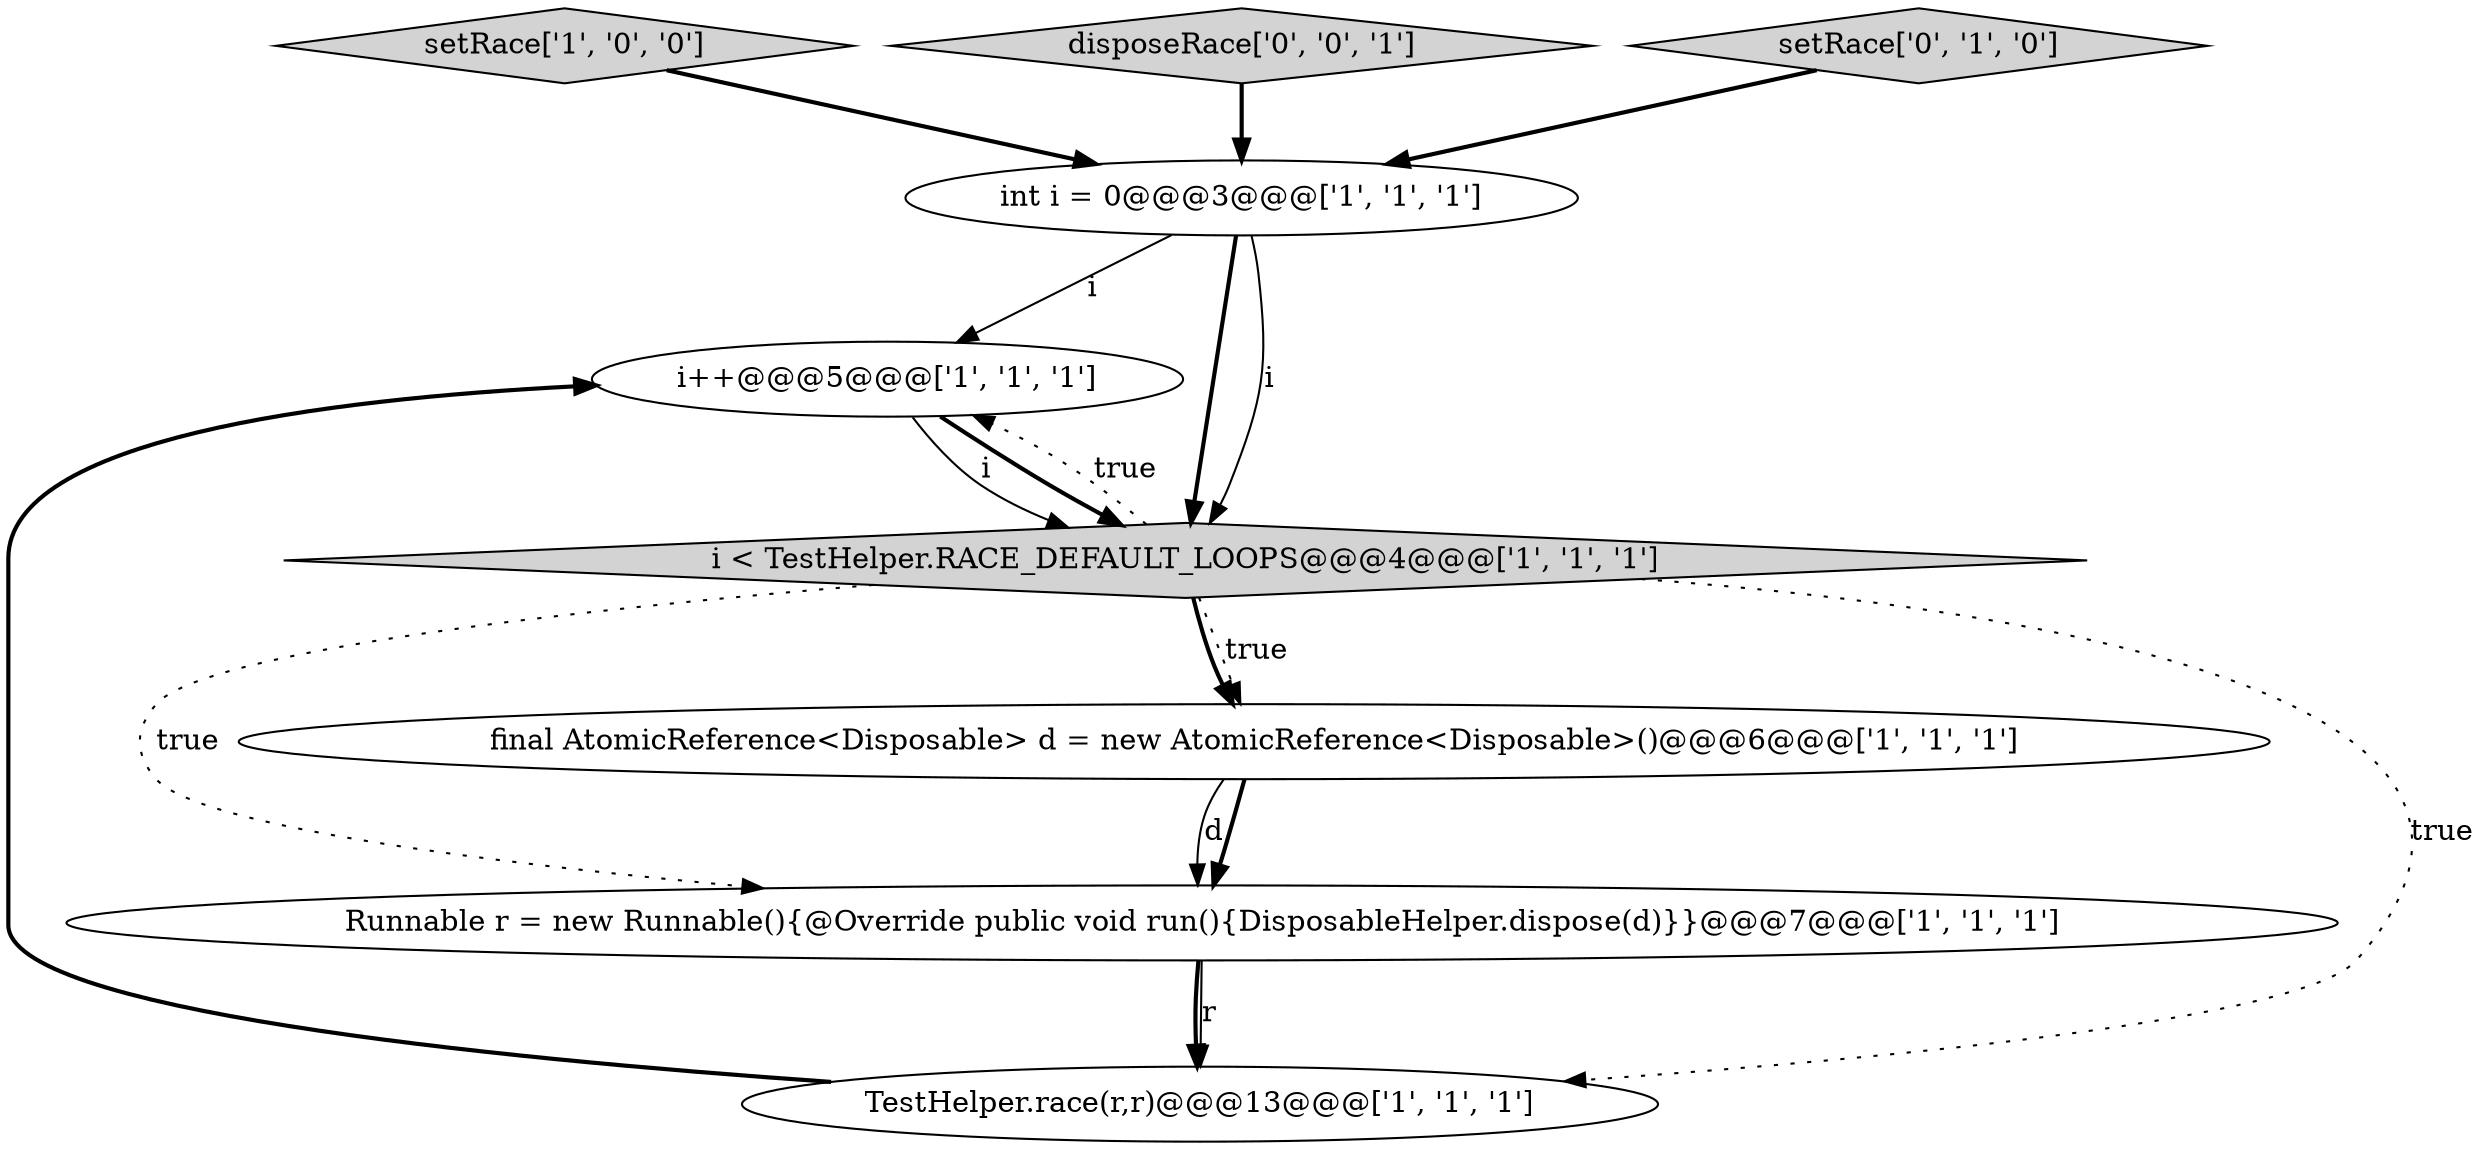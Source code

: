 digraph {
0 [style = filled, label = "setRace['1', '0', '0']", fillcolor = lightgray, shape = diamond image = "AAA0AAABBB1BBB"];
3 [style = filled, label = "i++@@@5@@@['1', '1', '1']", fillcolor = white, shape = ellipse image = "AAA0AAABBB1BBB"];
1 [style = filled, label = "Runnable r = new Runnable(){@Override public void run(){DisposableHelper.dispose(d)}}@@@7@@@['1', '1', '1']", fillcolor = white, shape = ellipse image = "AAA0AAABBB1BBB"];
4 [style = filled, label = "final AtomicReference<Disposable> d = new AtomicReference<Disposable>()@@@6@@@['1', '1', '1']", fillcolor = white, shape = ellipse image = "AAA0AAABBB1BBB"];
6 [style = filled, label = "TestHelper.race(r,r)@@@13@@@['1', '1', '1']", fillcolor = white, shape = ellipse image = "AAA0AAABBB1BBB"];
5 [style = filled, label = "int i = 0@@@3@@@['1', '1', '1']", fillcolor = white, shape = ellipse image = "AAA0AAABBB1BBB"];
8 [style = filled, label = "disposeRace['0', '0', '1']", fillcolor = lightgray, shape = diamond image = "AAA0AAABBB3BBB"];
2 [style = filled, label = "i < TestHelper.RACE_DEFAULT_LOOPS@@@4@@@['1', '1', '1']", fillcolor = lightgray, shape = diamond image = "AAA0AAABBB1BBB"];
7 [style = filled, label = "setRace['0', '1', '0']", fillcolor = lightgray, shape = diamond image = "AAA0AAABBB2BBB"];
5->2 [style = bold, label=""];
7->5 [style = bold, label=""];
5->3 [style = solid, label="i"];
3->2 [style = solid, label="i"];
2->1 [style = dotted, label="true"];
2->6 [style = dotted, label="true"];
0->5 [style = bold, label=""];
2->3 [style = dotted, label="true"];
2->4 [style = dotted, label="true"];
2->4 [style = bold, label=""];
8->5 [style = bold, label=""];
4->1 [style = solid, label="d"];
1->6 [style = bold, label=""];
1->6 [style = solid, label="r"];
6->3 [style = bold, label=""];
3->2 [style = bold, label=""];
4->1 [style = bold, label=""];
5->2 [style = solid, label="i"];
}
